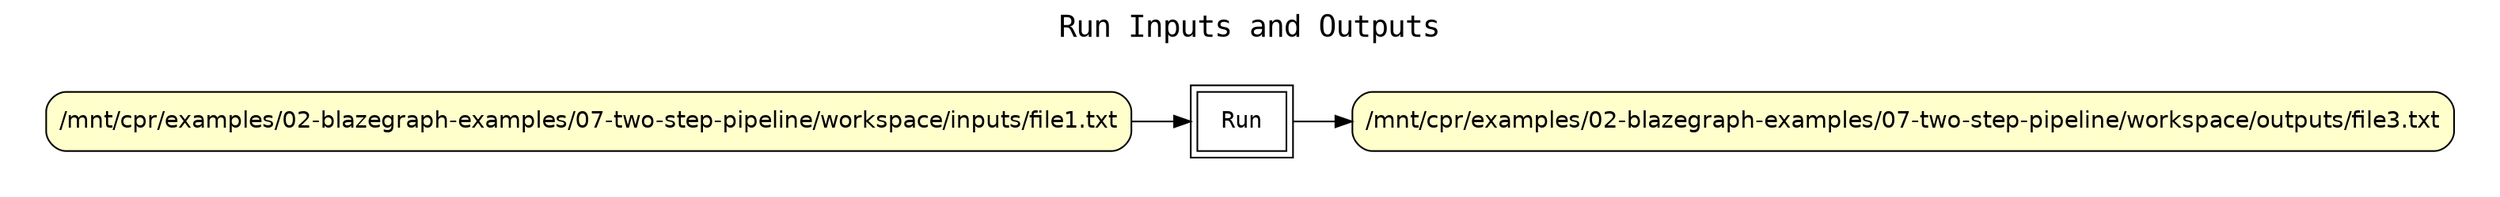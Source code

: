 
digraph cpr_run {
rankdir=LR
fontname=Courier; fontsize=18; labelloc=t
label="Run Inputs and Outputs"

node[shape=box style="filled" fillcolor="#FFFFFF" peripheries=2 fontname=Courier]
Run

subgraph cluster_input_files { label=""; color=white; penwidth=0
subgraph cluster_input_files_inner { label=""; color=white
node[shape=box style="rounded,filled" fillcolor="#FFFFCC" peripheries=1 fontname=Helvetica]

"/mnt/cpr/examples/02-blazegraph-examples/07-two-step-pipeline/workspace/inputs/file1.txt" [label="/mnt/cpr/examples/02-blazegraph-examples/07-two-step-pipeline/workspace/inputs/file1.txt"]

}}


"/mnt/cpr/examples/02-blazegraph-examples/07-two-step-pipeline/workspace/inputs/file1.txt" -> "Run"


subgraph cluster_output_files { label=""; color=white; penwidth=0
subgraph cluster_output_files_inner { label=""; color=white
node[shape=box style="rounded,filled" fillcolor="#FFFFCC" peripheries=1 fontname=Helvetica]

"/mnt/cpr/examples/02-blazegraph-examples/07-two-step-pipeline/workspace/outputs/file3.txt" [label="/mnt/cpr/examples/02-blazegraph-examples/07-two-step-pipeline/workspace/outputs/file3.txt"]

}}


"Run" -> "/mnt/cpr/examples/02-blazegraph-examples/07-two-step-pipeline/workspace/outputs/file3.txt"


}
